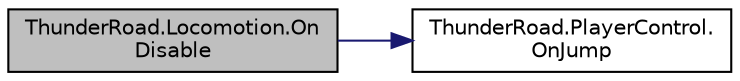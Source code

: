 digraph "ThunderRoad.Locomotion.OnDisable"
{
 // LATEX_PDF_SIZE
  edge [fontname="Helvetica",fontsize="10",labelfontname="Helvetica",labelfontsize="10"];
  node [fontname="Helvetica",fontsize="10",shape=record];
  rankdir="LR";
  Node1 [label="ThunderRoad.Locomotion.On\lDisable",height=0.2,width=0.4,color="black", fillcolor="grey75", style="filled", fontcolor="black",tooltip="Called when [disable]."];
  Node1 -> Node2 [color="midnightblue",fontsize="10",style="solid",fontname="Helvetica"];
  Node2 [label="ThunderRoad.PlayerControl.\lOnJump",height=0.2,width=0.4,color="black", fillcolor="white", style="filled",URL="$class_thunder_road_1_1_player_control.html#a760b298c529a7891dc3106602c16c230",tooltip="Delegate OnJump"];
}
